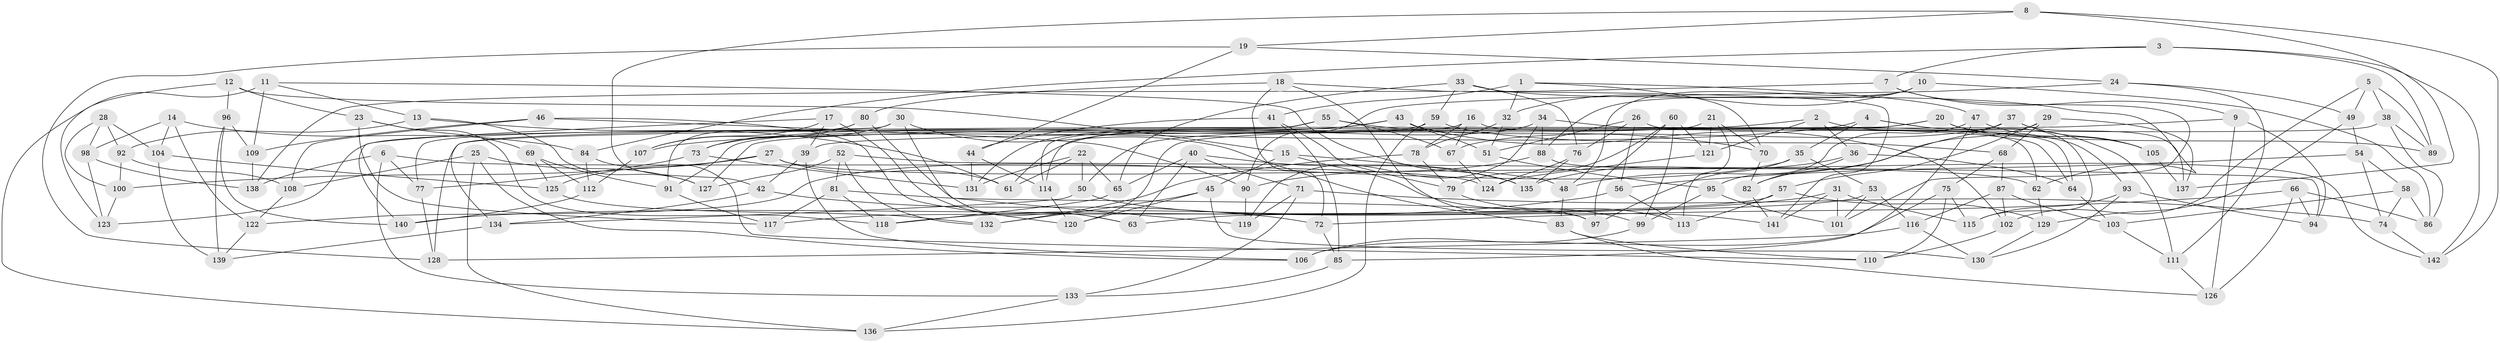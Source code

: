 // coarse degree distribution, {4: 0.39325842696629215, 6: 0.5617977528089888, 5: 0.033707865168539325, 3: 0.011235955056179775}
// Generated by graph-tools (version 1.1) at 2025/42/03/06/25 10:42:22]
// undirected, 142 vertices, 284 edges
graph export_dot {
graph [start="1"]
  node [color=gray90,style=filled];
  1;
  2;
  3;
  4;
  5;
  6;
  7;
  8;
  9;
  10;
  11;
  12;
  13;
  14;
  15;
  16;
  17;
  18;
  19;
  20;
  21;
  22;
  23;
  24;
  25;
  26;
  27;
  28;
  29;
  30;
  31;
  32;
  33;
  34;
  35;
  36;
  37;
  38;
  39;
  40;
  41;
  42;
  43;
  44;
  45;
  46;
  47;
  48;
  49;
  50;
  51;
  52;
  53;
  54;
  55;
  56;
  57;
  58;
  59;
  60;
  61;
  62;
  63;
  64;
  65;
  66;
  67;
  68;
  69;
  70;
  71;
  72;
  73;
  74;
  75;
  76;
  77;
  78;
  79;
  80;
  81;
  82;
  83;
  84;
  85;
  86;
  87;
  88;
  89;
  90;
  91;
  92;
  93;
  94;
  95;
  96;
  97;
  98;
  99;
  100;
  101;
  102;
  103;
  104;
  105;
  106;
  107;
  108;
  109;
  110;
  111;
  112;
  113;
  114;
  115;
  116;
  117;
  118;
  119;
  120;
  121;
  122;
  123;
  124;
  125;
  126;
  127;
  128;
  129;
  130;
  131;
  132;
  133;
  134;
  135;
  136;
  137;
  138;
  139;
  140;
  141;
  142;
  1 -- 41;
  1 -- 32;
  1 -- 47;
  1 -- 70;
  2 -- 121;
  2 -- 93;
  2 -- 36;
  2 -- 50;
  3 -- 7;
  3 -- 142;
  3 -- 89;
  3 -- 84;
  4 -- 107;
  4 -- 115;
  4 -- 111;
  4 -- 35;
  5 -- 102;
  5 -- 89;
  5 -- 38;
  5 -- 49;
  6 -- 124;
  6 -- 77;
  6 -- 133;
  6 -- 138;
  7 -- 138;
  7 -- 101;
  7 -- 9;
  8 -- 142;
  8 -- 137;
  8 -- 42;
  8 -- 19;
  9 -- 94;
  9 -- 126;
  9 -- 39;
  10 -- 86;
  10 -- 88;
  10 -- 32;
  10 -- 48;
  11 -- 13;
  11 -- 136;
  11 -- 109;
  11 -- 135;
  12 -- 23;
  12 -- 123;
  12 -- 96;
  12 -- 15;
  13 -- 92;
  13 -- 61;
  13 -- 127;
  14 -- 98;
  14 -- 104;
  14 -- 122;
  14 -- 84;
  15 -- 45;
  15 -- 99;
  15 -- 48;
  16 -- 114;
  16 -- 67;
  16 -- 78;
  16 -- 62;
  17 -- 39;
  17 -- 63;
  17 -- 140;
  17 -- 107;
  18 -- 72;
  18 -- 141;
  18 -- 97;
  18 -- 80;
  19 -- 24;
  19 -- 44;
  19 -- 128;
  20 -- 128;
  20 -- 105;
  20 -- 89;
  20 -- 127;
  21 -- 113;
  21 -- 70;
  21 -- 123;
  21 -- 121;
  22 -- 61;
  22 -- 131;
  22 -- 50;
  22 -- 65;
  23 -- 69;
  23 -- 117;
  23 -- 118;
  24 -- 111;
  24 -- 90;
  24 -- 49;
  25 -- 108;
  25 -- 136;
  25 -- 127;
  25 -- 106;
  26 -- 51;
  26 -- 76;
  26 -- 56;
  26 -- 64;
  27 -- 125;
  27 -- 61;
  27 -- 100;
  27 -- 62;
  28 -- 104;
  28 -- 98;
  28 -- 92;
  28 -- 100;
  29 -- 68;
  29 -- 48;
  29 -- 57;
  29 -- 137;
  30 -- 73;
  30 -- 77;
  30 -- 63;
  30 -- 83;
  31 -- 115;
  31 -- 141;
  31 -- 101;
  31 -- 140;
  32 -- 78;
  32 -- 51;
  33 -- 65;
  33 -- 62;
  33 -- 59;
  33 -- 76;
  34 -- 64;
  34 -- 88;
  34 -- 119;
  34 -- 61;
  35 -- 53;
  35 -- 97;
  35 -- 122;
  36 -- 135;
  36 -- 64;
  36 -- 82;
  37 -- 137;
  37 -- 67;
  37 -- 82;
  37 -- 105;
  38 -- 86;
  38 -- 120;
  38 -- 89;
  39 -- 42;
  39 -- 106;
  40 -- 63;
  40 -- 135;
  40 -- 71;
  40 -- 65;
  41 -- 44;
  41 -- 85;
  41 -- 79;
  42 -- 72;
  42 -- 134;
  43 -- 102;
  43 -- 73;
  43 -- 131;
  43 -- 51;
  44 -- 114;
  44 -- 131;
  45 -- 132;
  45 -- 130;
  45 -- 120;
  46 -- 109;
  46 -- 120;
  46 -- 108;
  46 -- 90;
  47 -- 85;
  47 -- 95;
  47 -- 105;
  48 -- 83;
  49 -- 54;
  49 -- 129;
  50 -- 141;
  50 -- 134;
  51 -- 95;
  52 -- 127;
  52 -- 81;
  52 -- 132;
  52 -- 94;
  53 -- 101;
  53 -- 116;
  53 -- 63;
  54 -- 56;
  54 -- 74;
  54 -- 58;
  55 -- 114;
  55 -- 70;
  55 -- 134;
  55 -- 67;
  56 -- 118;
  56 -- 113;
  57 -- 113;
  57 -- 129;
  57 -- 117;
  58 -- 103;
  58 -- 86;
  58 -- 74;
  59 -- 91;
  59 -- 136;
  59 -- 68;
  60 -- 79;
  60 -- 97;
  60 -- 99;
  60 -- 121;
  62 -- 129;
  64 -- 103;
  65 -- 118;
  66 -- 72;
  66 -- 94;
  66 -- 86;
  66 -- 126;
  67 -- 124;
  68 -- 87;
  68 -- 75;
  69 -- 112;
  69 -- 91;
  69 -- 125;
  70 -- 82;
  71 -- 133;
  71 -- 74;
  71 -- 119;
  72 -- 85;
  73 -- 131;
  73 -- 77;
  74 -- 142;
  75 -- 106;
  75 -- 110;
  75 -- 115;
  76 -- 124;
  76 -- 135;
  77 -- 128;
  78 -- 79;
  78 -- 132;
  79 -- 113;
  80 -- 91;
  80 -- 107;
  80 -- 119;
  81 -- 117;
  81 -- 118;
  81 -- 97;
  82 -- 141;
  83 -- 110;
  83 -- 126;
  84 -- 110;
  84 -- 112;
  85 -- 133;
  87 -- 116;
  87 -- 102;
  87 -- 103;
  88 -- 142;
  88 -- 90;
  90 -- 119;
  91 -- 117;
  92 -- 100;
  92 -- 108;
  93 -- 115;
  93 -- 130;
  93 -- 94;
  95 -- 101;
  95 -- 99;
  96 -- 139;
  96 -- 109;
  96 -- 140;
  98 -- 138;
  98 -- 123;
  99 -- 106;
  100 -- 123;
  102 -- 110;
  103 -- 111;
  104 -- 139;
  104 -- 125;
  105 -- 137;
  107 -- 112;
  108 -- 122;
  109 -- 138;
  111 -- 126;
  112 -- 140;
  114 -- 120;
  116 -- 128;
  116 -- 130;
  121 -- 124;
  122 -- 139;
  125 -- 132;
  129 -- 130;
  133 -- 136;
  134 -- 139;
}
